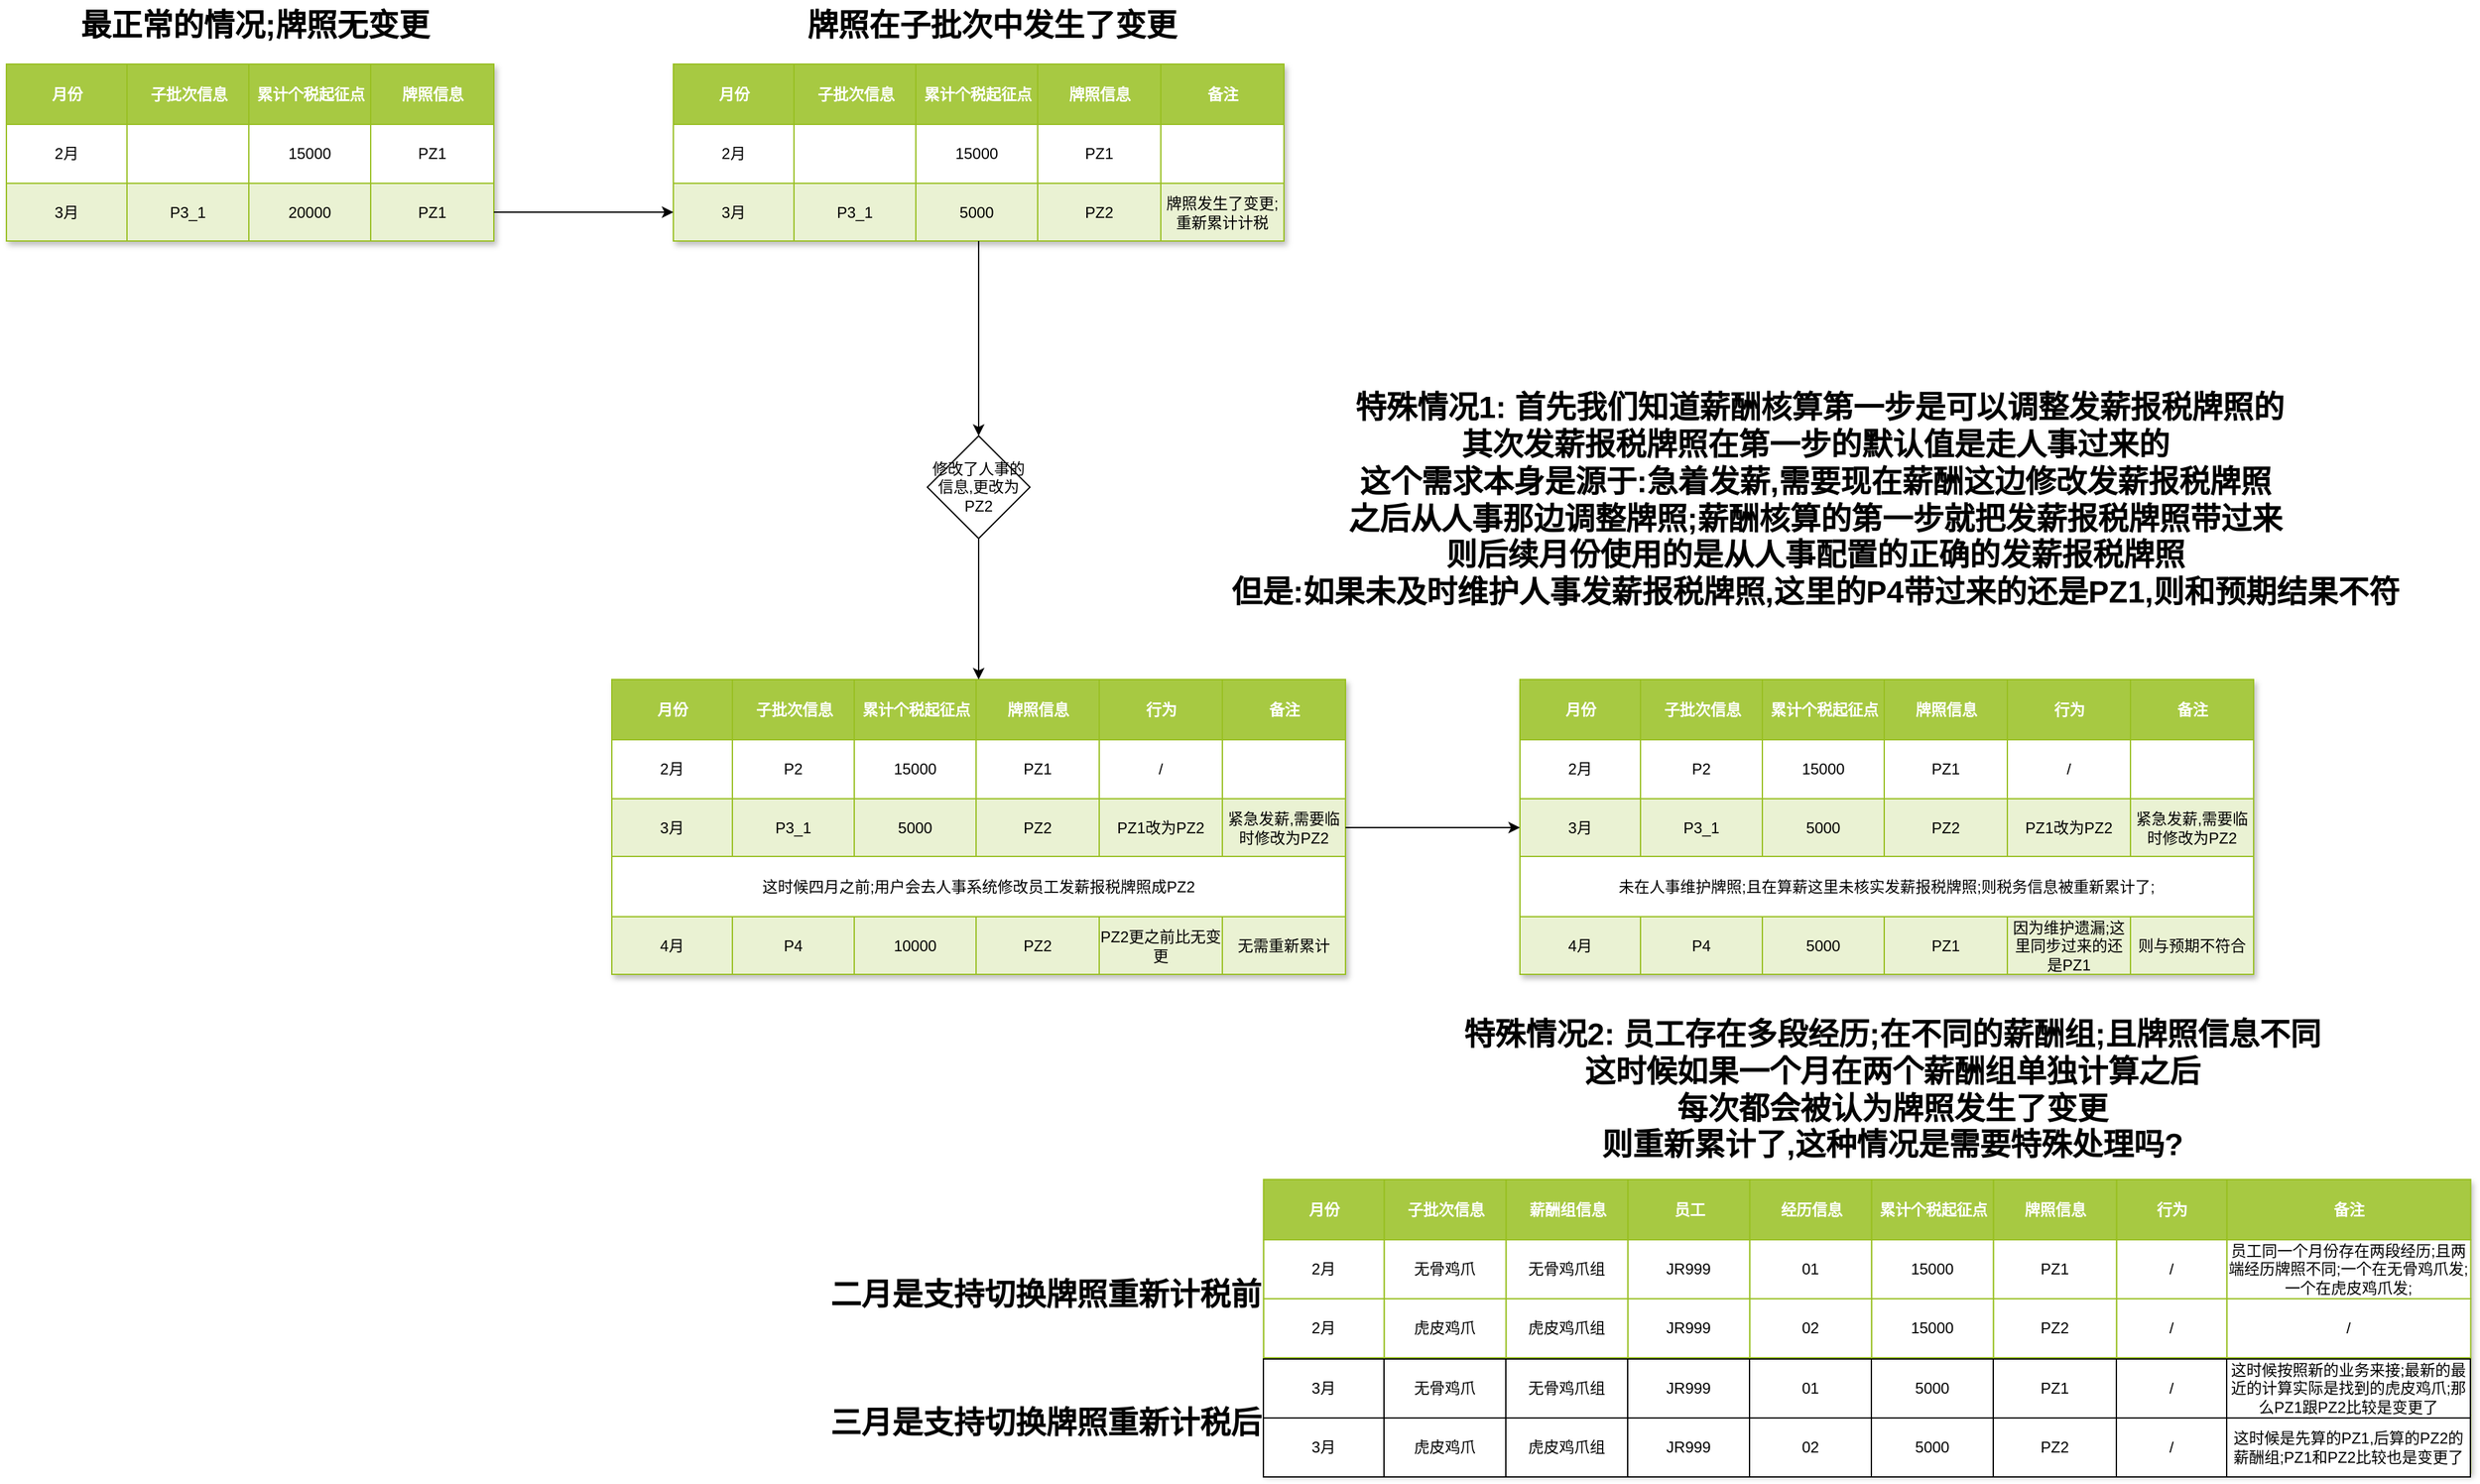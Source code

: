 <mxfile version="24.0.7" type="github">
  <diagram name="第 1 页" id="V5XWaSQfymt8PszO9Jth">
    <mxGraphModel dx="1320" dy="666" grid="1" gridSize="10" guides="1" tooltips="1" connect="1" arrows="1" fold="1" page="1" pageScale="1" pageWidth="4681" pageHeight="3300" math="0" shadow="0">
      <root>
        <mxCell id="0" />
        <mxCell id="1" parent="0" />
        <mxCell id="9QcTqvxcDW-gKGodTCDR-103" value="Assets" style="childLayout=tableLayout;recursiveResize=0;strokeColor=#98bf21;fillColor=#A7C942;shadow=1;" vertex="1" parent="1">
          <mxGeometry x="210" y="70" width="380" height="138" as="geometry" />
        </mxCell>
        <mxCell id="9QcTqvxcDW-gKGodTCDR-104" style="shape=tableRow;horizontal=0;startSize=0;swimlaneHead=0;swimlaneBody=0;top=0;left=0;bottom=0;right=0;dropTarget=0;collapsible=0;recursiveResize=0;expand=0;fontStyle=0;strokeColor=inherit;fillColor=#ffffff;" vertex="1" parent="9QcTqvxcDW-gKGodTCDR-103">
          <mxGeometry width="380" height="47" as="geometry" />
        </mxCell>
        <mxCell id="9QcTqvxcDW-gKGodTCDR-124" value="月份" style="connectable=0;recursiveResize=0;strokeColor=inherit;fillColor=#A7C942;align=center;fontStyle=1;fontColor=#FFFFFF;html=1;" vertex="1" parent="9QcTqvxcDW-gKGodTCDR-104">
          <mxGeometry width="94" height="47" as="geometry">
            <mxRectangle width="94" height="47" as="alternateBounds" />
          </mxGeometry>
        </mxCell>
        <mxCell id="9QcTqvxcDW-gKGodTCDR-129" value="子批次信息" style="connectable=0;recursiveResize=0;strokeColor=inherit;fillColor=#A7C942;align=center;fontStyle=1;fontColor=#FFFFFF;html=1;" vertex="1" parent="9QcTqvxcDW-gKGodTCDR-104">
          <mxGeometry x="94" width="95" height="47" as="geometry">
            <mxRectangle width="95" height="47" as="alternateBounds" />
          </mxGeometry>
        </mxCell>
        <mxCell id="9QcTqvxcDW-gKGodTCDR-105" value="累计个税起征点" style="connectable=0;recursiveResize=0;strokeColor=inherit;fillColor=#A7C942;align=center;fontStyle=1;fontColor=#FFFFFF;html=1;" vertex="1" parent="9QcTqvxcDW-gKGodTCDR-104">
          <mxGeometry x="189" width="95" height="47" as="geometry">
            <mxRectangle width="95" height="47" as="alternateBounds" />
          </mxGeometry>
        </mxCell>
        <mxCell id="9QcTqvxcDW-gKGodTCDR-106" value="牌照信息" style="connectable=0;recursiveResize=0;strokeColor=inherit;fillColor=#A7C942;align=center;fontStyle=1;fontColor=#FFFFFF;html=1;" vertex="1" parent="9QcTqvxcDW-gKGodTCDR-104">
          <mxGeometry x="284" width="96" height="47" as="geometry">
            <mxRectangle width="96" height="47" as="alternateBounds" />
          </mxGeometry>
        </mxCell>
        <mxCell id="9QcTqvxcDW-gKGodTCDR-108" value="" style="shape=tableRow;horizontal=0;startSize=0;swimlaneHead=0;swimlaneBody=0;top=0;left=0;bottom=0;right=0;dropTarget=0;collapsible=0;recursiveResize=0;expand=0;fontStyle=0;strokeColor=inherit;fillColor=#ffffff;" vertex="1" parent="9QcTqvxcDW-gKGodTCDR-103">
          <mxGeometry y="47" width="380" height="46" as="geometry" />
        </mxCell>
        <mxCell id="9QcTqvxcDW-gKGodTCDR-125" value="2月" style="connectable=0;recursiveResize=0;strokeColor=inherit;fillColor=inherit;align=center;whiteSpace=wrap;html=1;" vertex="1" parent="9QcTqvxcDW-gKGodTCDR-108">
          <mxGeometry width="94" height="46" as="geometry">
            <mxRectangle width="94" height="46" as="alternateBounds" />
          </mxGeometry>
        </mxCell>
        <mxCell id="9QcTqvxcDW-gKGodTCDR-130" style="connectable=0;recursiveResize=0;strokeColor=inherit;fillColor=inherit;align=center;whiteSpace=wrap;html=1;" vertex="1" parent="9QcTqvxcDW-gKGodTCDR-108">
          <mxGeometry x="94" width="95" height="46" as="geometry">
            <mxRectangle width="95" height="46" as="alternateBounds" />
          </mxGeometry>
        </mxCell>
        <mxCell id="9QcTqvxcDW-gKGodTCDR-109" value="15000" style="connectable=0;recursiveResize=0;strokeColor=inherit;fillColor=inherit;align=center;whiteSpace=wrap;html=1;" vertex="1" parent="9QcTqvxcDW-gKGodTCDR-108">
          <mxGeometry x="189" width="95" height="46" as="geometry">
            <mxRectangle width="95" height="46" as="alternateBounds" />
          </mxGeometry>
        </mxCell>
        <mxCell id="9QcTqvxcDW-gKGodTCDR-110" value="PZ1" style="connectable=0;recursiveResize=0;strokeColor=inherit;fillColor=inherit;align=center;whiteSpace=wrap;html=1;" vertex="1" parent="9QcTqvxcDW-gKGodTCDR-108">
          <mxGeometry x="284" width="96" height="46" as="geometry">
            <mxRectangle width="96" height="46" as="alternateBounds" />
          </mxGeometry>
        </mxCell>
        <mxCell id="9QcTqvxcDW-gKGodTCDR-112" value="" style="shape=tableRow;horizontal=0;startSize=0;swimlaneHead=0;swimlaneBody=0;top=0;left=0;bottom=0;right=0;dropTarget=0;collapsible=0;recursiveResize=0;expand=0;fontStyle=1;strokeColor=inherit;fillColor=#EAF2D3;" vertex="1" parent="9QcTqvxcDW-gKGodTCDR-103">
          <mxGeometry y="93" width="380" height="45" as="geometry" />
        </mxCell>
        <mxCell id="9QcTqvxcDW-gKGodTCDR-126" value="3月" style="connectable=0;recursiveResize=0;strokeColor=inherit;fillColor=inherit;whiteSpace=wrap;html=1;" vertex="1" parent="9QcTqvxcDW-gKGodTCDR-112">
          <mxGeometry width="94" height="45" as="geometry">
            <mxRectangle width="94" height="45" as="alternateBounds" />
          </mxGeometry>
        </mxCell>
        <mxCell id="9QcTqvxcDW-gKGodTCDR-131" value="P3_1" style="connectable=0;recursiveResize=0;strokeColor=inherit;fillColor=inherit;whiteSpace=wrap;html=1;" vertex="1" parent="9QcTqvxcDW-gKGodTCDR-112">
          <mxGeometry x="94" width="95" height="45" as="geometry">
            <mxRectangle width="95" height="45" as="alternateBounds" />
          </mxGeometry>
        </mxCell>
        <mxCell id="9QcTqvxcDW-gKGodTCDR-113" value="20000" style="connectable=0;recursiveResize=0;strokeColor=inherit;fillColor=inherit;whiteSpace=wrap;html=1;" vertex="1" parent="9QcTqvxcDW-gKGodTCDR-112">
          <mxGeometry x="189" width="95" height="45" as="geometry">
            <mxRectangle width="95" height="45" as="alternateBounds" />
          </mxGeometry>
        </mxCell>
        <mxCell id="9QcTqvxcDW-gKGodTCDR-114" value="PZ1" style="connectable=0;recursiveResize=0;strokeColor=inherit;fillColor=inherit;whiteSpace=wrap;html=1;" vertex="1" parent="9QcTqvxcDW-gKGodTCDR-112">
          <mxGeometry x="284" width="96" height="45" as="geometry">
            <mxRectangle width="96" height="45" as="alternateBounds" />
          </mxGeometry>
        </mxCell>
        <mxCell id="9QcTqvxcDW-gKGodTCDR-160" value="Assets" style="childLayout=tableLayout;recursiveResize=0;strokeColor=#98bf21;fillColor=#A7C942;shadow=1;" vertex="1" parent="1">
          <mxGeometry x="682" y="550" width="572" height="230" as="geometry" />
        </mxCell>
        <mxCell id="9QcTqvxcDW-gKGodTCDR-161" style="shape=tableRow;horizontal=0;startSize=0;swimlaneHead=0;swimlaneBody=0;top=0;left=0;bottom=0;right=0;dropTarget=0;collapsible=0;recursiveResize=0;expand=0;fontStyle=0;strokeColor=inherit;fillColor=#ffffff;" vertex="1" parent="9QcTqvxcDW-gKGodTCDR-160">
          <mxGeometry width="572" height="47" as="geometry" />
        </mxCell>
        <mxCell id="9QcTqvxcDW-gKGodTCDR-162" value="月份" style="connectable=0;recursiveResize=0;strokeColor=inherit;fillColor=#A7C942;align=center;fontStyle=1;fontColor=#FFFFFF;html=1;" vertex="1" parent="9QcTqvxcDW-gKGodTCDR-161">
          <mxGeometry width="94" height="47" as="geometry">
            <mxRectangle width="94" height="47" as="alternateBounds" />
          </mxGeometry>
        </mxCell>
        <mxCell id="9QcTqvxcDW-gKGodTCDR-163" value="子批次信息" style="connectable=0;recursiveResize=0;strokeColor=inherit;fillColor=#A7C942;align=center;fontStyle=1;fontColor=#FFFFFF;html=1;" vertex="1" parent="9QcTqvxcDW-gKGodTCDR-161">
          <mxGeometry x="94" width="95" height="47" as="geometry">
            <mxRectangle width="95" height="47" as="alternateBounds" />
          </mxGeometry>
        </mxCell>
        <mxCell id="9QcTqvxcDW-gKGodTCDR-164" value="累计个税起征点" style="connectable=0;recursiveResize=0;strokeColor=inherit;fillColor=#A7C942;align=center;fontStyle=1;fontColor=#FFFFFF;html=1;" vertex="1" parent="9QcTqvxcDW-gKGodTCDR-161">
          <mxGeometry x="189" width="95" height="47" as="geometry">
            <mxRectangle width="95" height="47" as="alternateBounds" />
          </mxGeometry>
        </mxCell>
        <mxCell id="9QcTqvxcDW-gKGodTCDR-165" value="牌照信息" style="connectable=0;recursiveResize=0;strokeColor=inherit;fillColor=#A7C942;align=center;fontStyle=1;fontColor=#FFFFFF;html=1;" vertex="1" parent="9QcTqvxcDW-gKGodTCDR-161">
          <mxGeometry x="284" width="96" height="47" as="geometry">
            <mxRectangle width="96" height="47" as="alternateBounds" />
          </mxGeometry>
        </mxCell>
        <mxCell id="9QcTqvxcDW-gKGodTCDR-219" value="行为" style="connectable=0;recursiveResize=0;strokeColor=inherit;fillColor=#A7C942;align=center;fontStyle=1;fontColor=#FFFFFF;html=1;" vertex="1" parent="9QcTqvxcDW-gKGodTCDR-161">
          <mxGeometry x="380" width="96" height="47" as="geometry">
            <mxRectangle width="96" height="47" as="alternateBounds" />
          </mxGeometry>
        </mxCell>
        <mxCell id="9QcTqvxcDW-gKGodTCDR-224" value="备注" style="connectable=0;recursiveResize=0;strokeColor=inherit;fillColor=#A7C942;align=center;fontStyle=1;fontColor=#FFFFFF;html=1;" vertex="1" parent="9QcTqvxcDW-gKGodTCDR-161">
          <mxGeometry x="476" width="96" height="47" as="geometry">
            <mxRectangle width="96" height="47" as="alternateBounds" />
          </mxGeometry>
        </mxCell>
        <mxCell id="9QcTqvxcDW-gKGodTCDR-166" value="" style="shape=tableRow;horizontal=0;startSize=0;swimlaneHead=0;swimlaneBody=0;top=0;left=0;bottom=0;right=0;dropTarget=0;collapsible=0;recursiveResize=0;expand=0;fontStyle=0;strokeColor=inherit;fillColor=#ffffff;" vertex="1" parent="9QcTqvxcDW-gKGodTCDR-160">
          <mxGeometry y="47" width="572" height="46" as="geometry" />
        </mxCell>
        <mxCell id="9QcTqvxcDW-gKGodTCDR-167" value="2月" style="connectable=0;recursiveResize=0;strokeColor=inherit;fillColor=inherit;align=center;whiteSpace=wrap;html=1;" vertex="1" parent="9QcTqvxcDW-gKGodTCDR-166">
          <mxGeometry width="94" height="46" as="geometry">
            <mxRectangle width="94" height="46" as="alternateBounds" />
          </mxGeometry>
        </mxCell>
        <mxCell id="9QcTqvxcDW-gKGodTCDR-168" value="P2" style="connectable=0;recursiveResize=0;strokeColor=inherit;fillColor=inherit;align=center;whiteSpace=wrap;html=1;" vertex="1" parent="9QcTqvxcDW-gKGodTCDR-166">
          <mxGeometry x="94" width="95" height="46" as="geometry">
            <mxRectangle width="95" height="46" as="alternateBounds" />
          </mxGeometry>
        </mxCell>
        <mxCell id="9QcTqvxcDW-gKGodTCDR-169" value="15000" style="connectable=0;recursiveResize=0;strokeColor=inherit;fillColor=inherit;align=center;whiteSpace=wrap;html=1;" vertex="1" parent="9QcTqvxcDW-gKGodTCDR-166">
          <mxGeometry x="189" width="95" height="46" as="geometry">
            <mxRectangle width="95" height="46" as="alternateBounds" />
          </mxGeometry>
        </mxCell>
        <mxCell id="9QcTqvxcDW-gKGodTCDR-170" value="PZ1" style="connectable=0;recursiveResize=0;strokeColor=inherit;fillColor=inherit;align=center;whiteSpace=wrap;html=1;" vertex="1" parent="9QcTqvxcDW-gKGodTCDR-166">
          <mxGeometry x="284" width="96" height="46" as="geometry">
            <mxRectangle width="96" height="46" as="alternateBounds" />
          </mxGeometry>
        </mxCell>
        <mxCell id="9QcTqvxcDW-gKGodTCDR-220" value="/" style="connectable=0;recursiveResize=0;strokeColor=inherit;fillColor=inherit;align=center;whiteSpace=wrap;html=1;" vertex="1" parent="9QcTqvxcDW-gKGodTCDR-166">
          <mxGeometry x="380" width="96" height="46" as="geometry">
            <mxRectangle width="96" height="46" as="alternateBounds" />
          </mxGeometry>
        </mxCell>
        <mxCell id="9QcTqvxcDW-gKGodTCDR-225" style="connectable=0;recursiveResize=0;strokeColor=inherit;fillColor=inherit;align=center;whiteSpace=wrap;html=1;" vertex="1" parent="9QcTqvxcDW-gKGodTCDR-166">
          <mxGeometry x="476" width="96" height="46" as="geometry">
            <mxRectangle width="96" height="46" as="alternateBounds" />
          </mxGeometry>
        </mxCell>
        <mxCell id="9QcTqvxcDW-gKGodTCDR-171" value="" style="shape=tableRow;horizontal=0;startSize=0;swimlaneHead=0;swimlaneBody=0;top=0;left=0;bottom=0;right=0;dropTarget=0;collapsible=0;recursiveResize=0;expand=0;fontStyle=1;strokeColor=inherit;fillColor=#EAF2D3;" vertex="1" parent="9QcTqvxcDW-gKGodTCDR-160">
          <mxGeometry y="93" width="572" height="45" as="geometry" />
        </mxCell>
        <mxCell id="9QcTqvxcDW-gKGodTCDR-172" value="3月" style="connectable=0;recursiveResize=0;strokeColor=inherit;fillColor=inherit;whiteSpace=wrap;html=1;" vertex="1" parent="9QcTqvxcDW-gKGodTCDR-171">
          <mxGeometry width="94" height="45" as="geometry">
            <mxRectangle width="94" height="45" as="alternateBounds" />
          </mxGeometry>
        </mxCell>
        <mxCell id="9QcTqvxcDW-gKGodTCDR-173" value="P3_1" style="connectable=0;recursiveResize=0;strokeColor=inherit;fillColor=inherit;whiteSpace=wrap;html=1;" vertex="1" parent="9QcTqvxcDW-gKGodTCDR-171">
          <mxGeometry x="94" width="95" height="45" as="geometry">
            <mxRectangle width="95" height="45" as="alternateBounds" />
          </mxGeometry>
        </mxCell>
        <mxCell id="9QcTqvxcDW-gKGodTCDR-174" value="5000" style="connectable=0;recursiveResize=0;strokeColor=inherit;fillColor=inherit;whiteSpace=wrap;html=1;" vertex="1" parent="9QcTqvxcDW-gKGodTCDR-171">
          <mxGeometry x="189" width="95" height="45" as="geometry">
            <mxRectangle width="95" height="45" as="alternateBounds" />
          </mxGeometry>
        </mxCell>
        <mxCell id="9QcTqvxcDW-gKGodTCDR-175" value="PZ2" style="connectable=0;recursiveResize=0;strokeColor=inherit;fillColor=inherit;whiteSpace=wrap;html=1;" vertex="1" parent="9QcTqvxcDW-gKGodTCDR-171">
          <mxGeometry x="284" width="96" height="45" as="geometry">
            <mxRectangle width="96" height="45" as="alternateBounds" />
          </mxGeometry>
        </mxCell>
        <mxCell id="9QcTqvxcDW-gKGodTCDR-221" value="PZ1改为PZ2" style="connectable=0;recursiveResize=0;strokeColor=inherit;fillColor=inherit;whiteSpace=wrap;html=1;" vertex="1" parent="9QcTqvxcDW-gKGodTCDR-171">
          <mxGeometry x="380" width="96" height="45" as="geometry">
            <mxRectangle width="96" height="45" as="alternateBounds" />
          </mxGeometry>
        </mxCell>
        <mxCell id="9QcTqvxcDW-gKGodTCDR-226" value="紧急发薪,需要临时修改为PZ2" style="connectable=0;recursiveResize=0;strokeColor=inherit;fillColor=inherit;whiteSpace=wrap;html=1;" vertex="1" parent="9QcTqvxcDW-gKGodTCDR-171">
          <mxGeometry x="476" width="96" height="45" as="geometry">
            <mxRectangle width="96" height="45" as="alternateBounds" />
          </mxGeometry>
        </mxCell>
        <mxCell id="9QcTqvxcDW-gKGodTCDR-176" value="" style="shape=tableRow;horizontal=0;startSize=0;swimlaneHead=0;swimlaneBody=0;top=0;left=0;bottom=0;right=0;dropTarget=0;collapsible=0;recursiveResize=0;expand=0;fontStyle=0;strokeColor=inherit;fillColor=#ffffff;" vertex="1" parent="9QcTqvxcDW-gKGodTCDR-160">
          <mxGeometry y="138" width="572" height="47" as="geometry" />
        </mxCell>
        <mxCell id="9QcTqvxcDW-gKGodTCDR-177" value="这时候四月之前;用户会去人事系统修改员工发薪报税牌照成PZ2" style="connectable=0;recursiveResize=0;strokeColor=inherit;fillColor=inherit;fontStyle=0;align=center;whiteSpace=wrap;html=1;rowspan=1;colspan=6;" vertex="1" parent="9QcTqvxcDW-gKGodTCDR-176">
          <mxGeometry width="572" height="47" as="geometry">
            <mxRectangle width="94" height="47" as="alternateBounds" />
          </mxGeometry>
        </mxCell>
        <mxCell id="9QcTqvxcDW-gKGodTCDR-178" value="" style="connectable=0;recursiveResize=0;strokeColor=inherit;fillColor=inherit;fontStyle=0;align=center;whiteSpace=wrap;html=1;" vertex="1" visible="0" parent="9QcTqvxcDW-gKGodTCDR-176">
          <mxGeometry x="94" width="95" height="47" as="geometry">
            <mxRectangle width="95" height="47" as="alternateBounds" />
          </mxGeometry>
        </mxCell>
        <mxCell id="9QcTqvxcDW-gKGodTCDR-179" value="" style="connectable=0;recursiveResize=0;strokeColor=inherit;fillColor=inherit;fontStyle=0;align=center;whiteSpace=wrap;html=1;" vertex="1" visible="0" parent="9QcTqvxcDW-gKGodTCDR-176">
          <mxGeometry x="189" width="95" height="47" as="geometry">
            <mxRectangle width="95" height="47" as="alternateBounds" />
          </mxGeometry>
        </mxCell>
        <mxCell id="9QcTqvxcDW-gKGodTCDR-180" value="" style="connectable=0;recursiveResize=0;strokeColor=inherit;fillColor=inherit;fontStyle=0;align=center;whiteSpace=wrap;html=1;" vertex="1" visible="0" parent="9QcTqvxcDW-gKGodTCDR-176">
          <mxGeometry x="284" width="96" height="47" as="geometry">
            <mxRectangle width="96" height="47" as="alternateBounds" />
          </mxGeometry>
        </mxCell>
        <mxCell id="9QcTqvxcDW-gKGodTCDR-222" value="" style="connectable=0;recursiveResize=0;strokeColor=inherit;fillColor=inherit;fontStyle=0;align=center;whiteSpace=wrap;html=1;" vertex="1" visible="0" parent="9QcTqvxcDW-gKGodTCDR-176">
          <mxGeometry x="380" width="96" height="47" as="geometry">
            <mxRectangle width="96" height="47" as="alternateBounds" />
          </mxGeometry>
        </mxCell>
        <mxCell id="9QcTqvxcDW-gKGodTCDR-227" value="" style="connectable=0;recursiveResize=0;strokeColor=inherit;fillColor=inherit;fontStyle=0;align=center;whiteSpace=wrap;html=1;" vertex="1" visible="0" parent="9QcTqvxcDW-gKGodTCDR-176">
          <mxGeometry x="476" width="96" height="47" as="geometry">
            <mxRectangle width="96" height="47" as="alternateBounds" />
          </mxGeometry>
        </mxCell>
        <mxCell id="9QcTqvxcDW-gKGodTCDR-181" value="" style="shape=tableRow;horizontal=0;startSize=0;swimlaneHead=0;swimlaneBody=0;top=0;left=0;bottom=0;right=0;dropTarget=0;collapsible=0;recursiveResize=0;expand=0;fontStyle=1;strokeColor=inherit;fillColor=#EAF2D3;" vertex="1" parent="9QcTqvxcDW-gKGodTCDR-160">
          <mxGeometry y="185" width="572" height="45" as="geometry" />
        </mxCell>
        <mxCell id="9QcTqvxcDW-gKGodTCDR-182" value="4月" style="connectable=0;recursiveResize=0;strokeColor=inherit;fillColor=inherit;whiteSpace=wrap;html=1;" vertex="1" parent="9QcTqvxcDW-gKGodTCDR-181">
          <mxGeometry width="94" height="45" as="geometry">
            <mxRectangle width="94" height="45" as="alternateBounds" />
          </mxGeometry>
        </mxCell>
        <mxCell id="9QcTqvxcDW-gKGodTCDR-183" value="P4" style="connectable=0;recursiveResize=0;strokeColor=inherit;fillColor=inherit;whiteSpace=wrap;html=1;" vertex="1" parent="9QcTqvxcDW-gKGodTCDR-181">
          <mxGeometry x="94" width="95" height="45" as="geometry">
            <mxRectangle width="95" height="45" as="alternateBounds" />
          </mxGeometry>
        </mxCell>
        <mxCell id="9QcTqvxcDW-gKGodTCDR-184" value="10000" style="connectable=0;recursiveResize=0;strokeColor=inherit;fillColor=inherit;whiteSpace=wrap;html=1;" vertex="1" parent="9QcTqvxcDW-gKGodTCDR-181">
          <mxGeometry x="189" width="95" height="45" as="geometry">
            <mxRectangle width="95" height="45" as="alternateBounds" />
          </mxGeometry>
        </mxCell>
        <mxCell id="9QcTqvxcDW-gKGodTCDR-185" value="PZ2" style="connectable=0;recursiveResize=0;strokeColor=inherit;fillColor=inherit;whiteSpace=wrap;html=1;" vertex="1" parent="9QcTqvxcDW-gKGodTCDR-181">
          <mxGeometry x="284" width="96" height="45" as="geometry">
            <mxRectangle width="96" height="45" as="alternateBounds" />
          </mxGeometry>
        </mxCell>
        <mxCell id="9QcTqvxcDW-gKGodTCDR-223" value="PZ2更之前比无变更" style="connectable=0;recursiveResize=0;strokeColor=inherit;fillColor=inherit;whiteSpace=wrap;html=1;" vertex="1" parent="9QcTqvxcDW-gKGodTCDR-181">
          <mxGeometry x="380" width="96" height="45" as="geometry">
            <mxRectangle width="96" height="45" as="alternateBounds" />
          </mxGeometry>
        </mxCell>
        <mxCell id="9QcTqvxcDW-gKGodTCDR-228" value="无需重新累计" style="connectable=0;recursiveResize=0;strokeColor=inherit;fillColor=inherit;whiteSpace=wrap;html=1;" vertex="1" parent="9QcTqvxcDW-gKGodTCDR-181">
          <mxGeometry x="476" width="96" height="45" as="geometry">
            <mxRectangle width="96" height="45" as="alternateBounds" />
          </mxGeometry>
        </mxCell>
        <mxCell id="9QcTqvxcDW-gKGodTCDR-186" value="Assets" style="childLayout=tableLayout;recursiveResize=0;strokeColor=#98bf21;fillColor=#A7C942;shadow=1;" vertex="1" parent="1">
          <mxGeometry x="730" y="70" width="476" height="138" as="geometry" />
        </mxCell>
        <mxCell id="9QcTqvxcDW-gKGodTCDR-187" style="shape=tableRow;horizontal=0;startSize=0;swimlaneHead=0;swimlaneBody=0;top=0;left=0;bottom=0;right=0;dropTarget=0;collapsible=0;recursiveResize=0;expand=0;fontStyle=0;strokeColor=inherit;fillColor=#ffffff;" vertex="1" parent="9QcTqvxcDW-gKGodTCDR-186">
          <mxGeometry width="476" height="47" as="geometry" />
        </mxCell>
        <mxCell id="9QcTqvxcDW-gKGodTCDR-188" value="月份" style="connectable=0;recursiveResize=0;strokeColor=inherit;fillColor=#A7C942;align=center;fontStyle=1;fontColor=#FFFFFF;html=1;" vertex="1" parent="9QcTqvxcDW-gKGodTCDR-187">
          <mxGeometry width="94" height="47" as="geometry">
            <mxRectangle width="94" height="47" as="alternateBounds" />
          </mxGeometry>
        </mxCell>
        <mxCell id="9QcTqvxcDW-gKGodTCDR-189" value="子批次信息" style="connectable=0;recursiveResize=0;strokeColor=inherit;fillColor=#A7C942;align=center;fontStyle=1;fontColor=#FFFFFF;html=1;" vertex="1" parent="9QcTqvxcDW-gKGodTCDR-187">
          <mxGeometry x="94" width="95" height="47" as="geometry">
            <mxRectangle width="95" height="47" as="alternateBounds" />
          </mxGeometry>
        </mxCell>
        <mxCell id="9QcTqvxcDW-gKGodTCDR-190" value="累计个税起征点" style="connectable=0;recursiveResize=0;strokeColor=inherit;fillColor=#A7C942;align=center;fontStyle=1;fontColor=#FFFFFF;html=1;" vertex="1" parent="9QcTqvxcDW-gKGodTCDR-187">
          <mxGeometry x="189" width="95" height="47" as="geometry">
            <mxRectangle width="95" height="47" as="alternateBounds" />
          </mxGeometry>
        </mxCell>
        <mxCell id="9QcTqvxcDW-gKGodTCDR-191" value="牌照信息" style="connectable=0;recursiveResize=0;strokeColor=inherit;fillColor=#A7C942;align=center;fontStyle=1;fontColor=#FFFFFF;html=1;" vertex="1" parent="9QcTqvxcDW-gKGodTCDR-187">
          <mxGeometry x="284" width="96" height="47" as="geometry">
            <mxRectangle width="96" height="47" as="alternateBounds" />
          </mxGeometry>
        </mxCell>
        <mxCell id="9QcTqvxcDW-gKGodTCDR-229" value="备注" style="connectable=0;recursiveResize=0;strokeColor=inherit;fillColor=#A7C942;align=center;fontStyle=1;fontColor=#FFFFFF;html=1;" vertex="1" parent="9QcTqvxcDW-gKGodTCDR-187">
          <mxGeometry x="380" width="96" height="47" as="geometry">
            <mxRectangle width="96" height="47" as="alternateBounds" />
          </mxGeometry>
        </mxCell>
        <mxCell id="9QcTqvxcDW-gKGodTCDR-192" value="" style="shape=tableRow;horizontal=0;startSize=0;swimlaneHead=0;swimlaneBody=0;top=0;left=0;bottom=0;right=0;dropTarget=0;collapsible=0;recursiveResize=0;expand=0;fontStyle=0;strokeColor=inherit;fillColor=#ffffff;" vertex="1" parent="9QcTqvxcDW-gKGodTCDR-186">
          <mxGeometry y="47" width="476" height="46" as="geometry" />
        </mxCell>
        <mxCell id="9QcTqvxcDW-gKGodTCDR-193" value="2月" style="connectable=0;recursiveResize=0;strokeColor=inherit;fillColor=inherit;align=center;whiteSpace=wrap;html=1;" vertex="1" parent="9QcTqvxcDW-gKGodTCDR-192">
          <mxGeometry width="94" height="46" as="geometry">
            <mxRectangle width="94" height="46" as="alternateBounds" />
          </mxGeometry>
        </mxCell>
        <mxCell id="9QcTqvxcDW-gKGodTCDR-194" style="connectable=0;recursiveResize=0;strokeColor=inherit;fillColor=inherit;align=center;whiteSpace=wrap;html=1;" vertex="1" parent="9QcTqvxcDW-gKGodTCDR-192">
          <mxGeometry x="94" width="95" height="46" as="geometry">
            <mxRectangle width="95" height="46" as="alternateBounds" />
          </mxGeometry>
        </mxCell>
        <mxCell id="9QcTqvxcDW-gKGodTCDR-195" value="15000" style="connectable=0;recursiveResize=0;strokeColor=inherit;fillColor=inherit;align=center;whiteSpace=wrap;html=1;" vertex="1" parent="9QcTqvxcDW-gKGodTCDR-192">
          <mxGeometry x="189" width="95" height="46" as="geometry">
            <mxRectangle width="95" height="46" as="alternateBounds" />
          </mxGeometry>
        </mxCell>
        <mxCell id="9QcTqvxcDW-gKGodTCDR-196" value="PZ1" style="connectable=0;recursiveResize=0;strokeColor=inherit;fillColor=inherit;align=center;whiteSpace=wrap;html=1;" vertex="1" parent="9QcTqvxcDW-gKGodTCDR-192">
          <mxGeometry x="284" width="96" height="46" as="geometry">
            <mxRectangle width="96" height="46" as="alternateBounds" />
          </mxGeometry>
        </mxCell>
        <mxCell id="9QcTqvxcDW-gKGodTCDR-230" style="connectable=0;recursiveResize=0;strokeColor=inherit;fillColor=inherit;align=center;whiteSpace=wrap;html=1;" vertex="1" parent="9QcTqvxcDW-gKGodTCDR-192">
          <mxGeometry x="380" width="96" height="46" as="geometry">
            <mxRectangle width="96" height="46" as="alternateBounds" />
          </mxGeometry>
        </mxCell>
        <mxCell id="9QcTqvxcDW-gKGodTCDR-197" value="" style="shape=tableRow;horizontal=0;startSize=0;swimlaneHead=0;swimlaneBody=0;top=0;left=0;bottom=0;right=0;dropTarget=0;collapsible=0;recursiveResize=0;expand=0;fontStyle=1;strokeColor=inherit;fillColor=#EAF2D3;" vertex="1" parent="9QcTqvxcDW-gKGodTCDR-186">
          <mxGeometry y="93" width="476" height="45" as="geometry" />
        </mxCell>
        <mxCell id="9QcTqvxcDW-gKGodTCDR-198" value="3月" style="connectable=0;recursiveResize=0;strokeColor=inherit;fillColor=inherit;whiteSpace=wrap;html=1;" vertex="1" parent="9QcTqvxcDW-gKGodTCDR-197">
          <mxGeometry width="94" height="45" as="geometry">
            <mxRectangle width="94" height="45" as="alternateBounds" />
          </mxGeometry>
        </mxCell>
        <mxCell id="9QcTqvxcDW-gKGodTCDR-199" value="P3_1" style="connectable=0;recursiveResize=0;strokeColor=inherit;fillColor=inherit;whiteSpace=wrap;html=1;" vertex="1" parent="9QcTqvxcDW-gKGodTCDR-197">
          <mxGeometry x="94" width="95" height="45" as="geometry">
            <mxRectangle width="95" height="45" as="alternateBounds" />
          </mxGeometry>
        </mxCell>
        <mxCell id="9QcTqvxcDW-gKGodTCDR-200" value="5000" style="connectable=0;recursiveResize=0;strokeColor=inherit;fillColor=inherit;whiteSpace=wrap;html=1;" vertex="1" parent="9QcTqvxcDW-gKGodTCDR-197">
          <mxGeometry x="189" width="95" height="45" as="geometry">
            <mxRectangle width="95" height="45" as="alternateBounds" />
          </mxGeometry>
        </mxCell>
        <mxCell id="9QcTqvxcDW-gKGodTCDR-201" value="PZ2" style="connectable=0;recursiveResize=0;strokeColor=inherit;fillColor=inherit;whiteSpace=wrap;html=1;" vertex="1" parent="9QcTqvxcDW-gKGodTCDR-197">
          <mxGeometry x="284" width="96" height="45" as="geometry">
            <mxRectangle width="96" height="45" as="alternateBounds" />
          </mxGeometry>
        </mxCell>
        <mxCell id="9QcTqvxcDW-gKGodTCDR-231" value="牌照发生了变更;&lt;div&gt;重新累计计税&lt;/div&gt;" style="connectable=0;recursiveResize=0;strokeColor=inherit;fillColor=inherit;whiteSpace=wrap;html=1;" vertex="1" parent="9QcTqvxcDW-gKGodTCDR-197">
          <mxGeometry x="380" width="96" height="45" as="geometry">
            <mxRectangle width="96" height="45" as="alternateBounds" />
          </mxGeometry>
        </mxCell>
        <mxCell id="9QcTqvxcDW-gKGodTCDR-213" value="&amp;nbsp;最正常的情况;牌照无变更" style="text;strokeColor=none;fillColor=none;html=1;fontSize=24;fontStyle=1;verticalAlign=middle;align=center;" vertex="1" parent="1">
          <mxGeometry x="350" y="20" width="100" height="40" as="geometry" />
        </mxCell>
        <mxCell id="9QcTqvxcDW-gKGodTCDR-214" value="牌照在子批次中发生了变更" style="text;strokeColor=none;fillColor=none;html=1;fontSize=24;fontStyle=1;verticalAlign=middle;align=center;" vertex="1" parent="1">
          <mxGeometry x="928" y="20" width="100" height="40" as="geometry" />
        </mxCell>
        <mxCell id="9QcTqvxcDW-gKGodTCDR-215" style="edgeStyle=orthogonalEdgeStyle;rounded=0;orthogonalLoop=1;jettySize=auto;html=1;" edge="1" parent="1" source="9QcTqvxcDW-gKGodTCDR-112" target="9QcTqvxcDW-gKGodTCDR-197">
          <mxGeometry relative="1" as="geometry" />
        </mxCell>
        <mxCell id="9QcTqvxcDW-gKGodTCDR-241" style="edgeStyle=orthogonalEdgeStyle;rounded=0;orthogonalLoop=1;jettySize=auto;html=1;entryX=0.5;entryY=0;entryDx=0;entryDy=0;" edge="1" parent="1" source="9QcTqvxcDW-gKGodTCDR-216" target="9QcTqvxcDW-gKGodTCDR-161">
          <mxGeometry relative="1" as="geometry" />
        </mxCell>
        <mxCell id="9QcTqvxcDW-gKGodTCDR-216" value="修改了人事的信息,更改为PZ2" style="rhombus;whiteSpace=wrap;html=1;" vertex="1" parent="1">
          <mxGeometry x="928" y="360" width="80" height="80" as="geometry" />
        </mxCell>
        <mxCell id="9QcTqvxcDW-gKGodTCDR-217" style="edgeStyle=orthogonalEdgeStyle;rounded=0;orthogonalLoop=1;jettySize=auto;html=1;entryX=0.5;entryY=0;entryDx=0;entryDy=0;" edge="1" parent="1" source="9QcTqvxcDW-gKGodTCDR-207" target="9QcTqvxcDW-gKGodTCDR-216">
          <mxGeometry relative="1" as="geometry" />
        </mxCell>
        <mxCell id="9QcTqvxcDW-gKGodTCDR-240" style="edgeStyle=orthogonalEdgeStyle;rounded=0;orthogonalLoop=1;jettySize=auto;html=1;" edge="1" parent="1" source="9QcTqvxcDW-gKGodTCDR-197" target="9QcTqvxcDW-gKGodTCDR-216">
          <mxGeometry relative="1" as="geometry" />
        </mxCell>
        <mxCell id="9QcTqvxcDW-gKGodTCDR-242" value="Assets" style="childLayout=tableLayout;recursiveResize=0;strokeColor=#98bf21;fillColor=#A7C942;shadow=1;" vertex="1" parent="1">
          <mxGeometry x="1390" y="550" width="572" height="230" as="geometry" />
        </mxCell>
        <mxCell id="9QcTqvxcDW-gKGodTCDR-243" style="shape=tableRow;horizontal=0;startSize=0;swimlaneHead=0;swimlaneBody=0;top=0;left=0;bottom=0;right=0;dropTarget=0;collapsible=0;recursiveResize=0;expand=0;fontStyle=0;strokeColor=inherit;fillColor=#ffffff;" vertex="1" parent="9QcTqvxcDW-gKGodTCDR-242">
          <mxGeometry width="572" height="47" as="geometry" />
        </mxCell>
        <mxCell id="9QcTqvxcDW-gKGodTCDR-244" value="月份" style="connectable=0;recursiveResize=0;strokeColor=inherit;fillColor=#A7C942;align=center;fontStyle=1;fontColor=#FFFFFF;html=1;" vertex="1" parent="9QcTqvxcDW-gKGodTCDR-243">
          <mxGeometry width="94" height="47" as="geometry">
            <mxRectangle width="94" height="47" as="alternateBounds" />
          </mxGeometry>
        </mxCell>
        <mxCell id="9QcTqvxcDW-gKGodTCDR-245" value="子批次信息" style="connectable=0;recursiveResize=0;strokeColor=inherit;fillColor=#A7C942;align=center;fontStyle=1;fontColor=#FFFFFF;html=1;" vertex="1" parent="9QcTqvxcDW-gKGodTCDR-243">
          <mxGeometry x="94" width="95" height="47" as="geometry">
            <mxRectangle width="95" height="47" as="alternateBounds" />
          </mxGeometry>
        </mxCell>
        <mxCell id="9QcTqvxcDW-gKGodTCDR-246" value="累计个税起征点" style="connectable=0;recursiveResize=0;strokeColor=inherit;fillColor=#A7C942;align=center;fontStyle=1;fontColor=#FFFFFF;html=1;" vertex="1" parent="9QcTqvxcDW-gKGodTCDR-243">
          <mxGeometry x="189" width="95" height="47" as="geometry">
            <mxRectangle width="95" height="47" as="alternateBounds" />
          </mxGeometry>
        </mxCell>
        <mxCell id="9QcTqvxcDW-gKGodTCDR-247" value="牌照信息" style="connectable=0;recursiveResize=0;strokeColor=inherit;fillColor=#A7C942;align=center;fontStyle=1;fontColor=#FFFFFF;html=1;" vertex="1" parent="9QcTqvxcDW-gKGodTCDR-243">
          <mxGeometry x="284" width="96" height="47" as="geometry">
            <mxRectangle width="96" height="47" as="alternateBounds" />
          </mxGeometry>
        </mxCell>
        <mxCell id="9QcTqvxcDW-gKGodTCDR-248" value="行为" style="connectable=0;recursiveResize=0;strokeColor=inherit;fillColor=#A7C942;align=center;fontStyle=1;fontColor=#FFFFFF;html=1;" vertex="1" parent="9QcTqvxcDW-gKGodTCDR-243">
          <mxGeometry x="380" width="96" height="47" as="geometry">
            <mxRectangle width="96" height="47" as="alternateBounds" />
          </mxGeometry>
        </mxCell>
        <mxCell id="9QcTqvxcDW-gKGodTCDR-249" value="备注" style="connectable=0;recursiveResize=0;strokeColor=inherit;fillColor=#A7C942;align=center;fontStyle=1;fontColor=#FFFFFF;html=1;" vertex="1" parent="9QcTqvxcDW-gKGodTCDR-243">
          <mxGeometry x="476" width="96" height="47" as="geometry">
            <mxRectangle width="96" height="47" as="alternateBounds" />
          </mxGeometry>
        </mxCell>
        <mxCell id="9QcTqvxcDW-gKGodTCDR-250" value="" style="shape=tableRow;horizontal=0;startSize=0;swimlaneHead=0;swimlaneBody=0;top=0;left=0;bottom=0;right=0;dropTarget=0;collapsible=0;recursiveResize=0;expand=0;fontStyle=0;strokeColor=inherit;fillColor=#ffffff;" vertex="1" parent="9QcTqvxcDW-gKGodTCDR-242">
          <mxGeometry y="47" width="572" height="46" as="geometry" />
        </mxCell>
        <mxCell id="9QcTqvxcDW-gKGodTCDR-251" value="2月" style="connectable=0;recursiveResize=0;strokeColor=inherit;fillColor=inherit;align=center;whiteSpace=wrap;html=1;" vertex="1" parent="9QcTqvxcDW-gKGodTCDR-250">
          <mxGeometry width="94" height="46" as="geometry">
            <mxRectangle width="94" height="46" as="alternateBounds" />
          </mxGeometry>
        </mxCell>
        <mxCell id="9QcTqvxcDW-gKGodTCDR-252" value="P2" style="connectable=0;recursiveResize=0;strokeColor=inherit;fillColor=inherit;align=center;whiteSpace=wrap;html=1;" vertex="1" parent="9QcTqvxcDW-gKGodTCDR-250">
          <mxGeometry x="94" width="95" height="46" as="geometry">
            <mxRectangle width="95" height="46" as="alternateBounds" />
          </mxGeometry>
        </mxCell>
        <mxCell id="9QcTqvxcDW-gKGodTCDR-253" value="15000" style="connectable=0;recursiveResize=0;strokeColor=inherit;fillColor=inherit;align=center;whiteSpace=wrap;html=1;" vertex="1" parent="9QcTqvxcDW-gKGodTCDR-250">
          <mxGeometry x="189" width="95" height="46" as="geometry">
            <mxRectangle width="95" height="46" as="alternateBounds" />
          </mxGeometry>
        </mxCell>
        <mxCell id="9QcTqvxcDW-gKGodTCDR-254" value="PZ1" style="connectable=0;recursiveResize=0;strokeColor=inherit;fillColor=inherit;align=center;whiteSpace=wrap;html=1;" vertex="1" parent="9QcTqvxcDW-gKGodTCDR-250">
          <mxGeometry x="284" width="96" height="46" as="geometry">
            <mxRectangle width="96" height="46" as="alternateBounds" />
          </mxGeometry>
        </mxCell>
        <mxCell id="9QcTqvxcDW-gKGodTCDR-255" value="/" style="connectable=0;recursiveResize=0;strokeColor=inherit;fillColor=inherit;align=center;whiteSpace=wrap;html=1;" vertex="1" parent="9QcTqvxcDW-gKGodTCDR-250">
          <mxGeometry x="380" width="96" height="46" as="geometry">
            <mxRectangle width="96" height="46" as="alternateBounds" />
          </mxGeometry>
        </mxCell>
        <mxCell id="9QcTqvxcDW-gKGodTCDR-256" style="connectable=0;recursiveResize=0;strokeColor=inherit;fillColor=inherit;align=center;whiteSpace=wrap;html=1;" vertex="1" parent="9QcTqvxcDW-gKGodTCDR-250">
          <mxGeometry x="476" width="96" height="46" as="geometry">
            <mxRectangle width="96" height="46" as="alternateBounds" />
          </mxGeometry>
        </mxCell>
        <mxCell id="9QcTqvxcDW-gKGodTCDR-257" value="" style="shape=tableRow;horizontal=0;startSize=0;swimlaneHead=0;swimlaneBody=0;top=0;left=0;bottom=0;right=0;dropTarget=0;collapsible=0;recursiveResize=0;expand=0;fontStyle=1;strokeColor=inherit;fillColor=#EAF2D3;" vertex="1" parent="9QcTqvxcDW-gKGodTCDR-242">
          <mxGeometry y="93" width="572" height="45" as="geometry" />
        </mxCell>
        <mxCell id="9QcTqvxcDW-gKGodTCDR-258" value="3月" style="connectable=0;recursiveResize=0;strokeColor=inherit;fillColor=inherit;whiteSpace=wrap;html=1;" vertex="1" parent="9QcTqvxcDW-gKGodTCDR-257">
          <mxGeometry width="94" height="45" as="geometry">
            <mxRectangle width="94" height="45" as="alternateBounds" />
          </mxGeometry>
        </mxCell>
        <mxCell id="9QcTqvxcDW-gKGodTCDR-259" value="P3_1" style="connectable=0;recursiveResize=0;strokeColor=inherit;fillColor=inherit;whiteSpace=wrap;html=1;" vertex="1" parent="9QcTqvxcDW-gKGodTCDR-257">
          <mxGeometry x="94" width="95" height="45" as="geometry">
            <mxRectangle width="95" height="45" as="alternateBounds" />
          </mxGeometry>
        </mxCell>
        <mxCell id="9QcTqvxcDW-gKGodTCDR-260" value="5000" style="connectable=0;recursiveResize=0;strokeColor=inherit;fillColor=inherit;whiteSpace=wrap;html=1;" vertex="1" parent="9QcTqvxcDW-gKGodTCDR-257">
          <mxGeometry x="189" width="95" height="45" as="geometry">
            <mxRectangle width="95" height="45" as="alternateBounds" />
          </mxGeometry>
        </mxCell>
        <mxCell id="9QcTqvxcDW-gKGodTCDR-261" value="PZ2" style="connectable=0;recursiveResize=0;strokeColor=inherit;fillColor=inherit;whiteSpace=wrap;html=1;" vertex="1" parent="9QcTqvxcDW-gKGodTCDR-257">
          <mxGeometry x="284" width="96" height="45" as="geometry">
            <mxRectangle width="96" height="45" as="alternateBounds" />
          </mxGeometry>
        </mxCell>
        <mxCell id="9QcTqvxcDW-gKGodTCDR-262" value="PZ1改为PZ2" style="connectable=0;recursiveResize=0;strokeColor=inherit;fillColor=inherit;whiteSpace=wrap;html=1;" vertex="1" parent="9QcTqvxcDW-gKGodTCDR-257">
          <mxGeometry x="380" width="96" height="45" as="geometry">
            <mxRectangle width="96" height="45" as="alternateBounds" />
          </mxGeometry>
        </mxCell>
        <mxCell id="9QcTqvxcDW-gKGodTCDR-263" value="紧急发薪,需要临时修改为PZ2" style="connectable=0;recursiveResize=0;strokeColor=inherit;fillColor=inherit;whiteSpace=wrap;html=1;" vertex="1" parent="9QcTqvxcDW-gKGodTCDR-257">
          <mxGeometry x="476" width="96" height="45" as="geometry">
            <mxRectangle width="96" height="45" as="alternateBounds" />
          </mxGeometry>
        </mxCell>
        <mxCell id="9QcTqvxcDW-gKGodTCDR-264" value="" style="shape=tableRow;horizontal=0;startSize=0;swimlaneHead=0;swimlaneBody=0;top=0;left=0;bottom=0;right=0;dropTarget=0;collapsible=0;recursiveResize=0;expand=0;fontStyle=0;strokeColor=inherit;fillColor=#ffffff;" vertex="1" parent="9QcTqvxcDW-gKGodTCDR-242">
          <mxGeometry y="138" width="572" height="47" as="geometry" />
        </mxCell>
        <mxCell id="9QcTqvxcDW-gKGodTCDR-265" value="未在人事维护牌照;且在算薪这里未核实发薪报税牌照;则税务信息被重新累计了;" style="connectable=0;recursiveResize=0;strokeColor=inherit;fillColor=inherit;fontStyle=0;align=center;whiteSpace=wrap;html=1;rowspan=1;colspan=6;" vertex="1" parent="9QcTqvxcDW-gKGodTCDR-264">
          <mxGeometry width="572" height="47" as="geometry">
            <mxRectangle width="94" height="47" as="alternateBounds" />
          </mxGeometry>
        </mxCell>
        <mxCell id="9QcTqvxcDW-gKGodTCDR-266" value="" style="connectable=0;recursiveResize=0;strokeColor=inherit;fillColor=inherit;fontStyle=0;align=center;whiteSpace=wrap;html=1;" vertex="1" visible="0" parent="9QcTqvxcDW-gKGodTCDR-264">
          <mxGeometry x="94" width="95" height="47" as="geometry">
            <mxRectangle width="95" height="47" as="alternateBounds" />
          </mxGeometry>
        </mxCell>
        <mxCell id="9QcTqvxcDW-gKGodTCDR-267" value="" style="connectable=0;recursiveResize=0;strokeColor=inherit;fillColor=inherit;fontStyle=0;align=center;whiteSpace=wrap;html=1;" vertex="1" visible="0" parent="9QcTqvxcDW-gKGodTCDR-264">
          <mxGeometry x="189" width="95" height="47" as="geometry">
            <mxRectangle width="95" height="47" as="alternateBounds" />
          </mxGeometry>
        </mxCell>
        <mxCell id="9QcTqvxcDW-gKGodTCDR-268" value="" style="connectable=0;recursiveResize=0;strokeColor=inherit;fillColor=inherit;fontStyle=0;align=center;whiteSpace=wrap;html=1;" vertex="1" visible="0" parent="9QcTqvxcDW-gKGodTCDR-264">
          <mxGeometry x="284" width="96" height="47" as="geometry">
            <mxRectangle width="96" height="47" as="alternateBounds" />
          </mxGeometry>
        </mxCell>
        <mxCell id="9QcTqvxcDW-gKGodTCDR-269" value="" style="connectable=0;recursiveResize=0;strokeColor=inherit;fillColor=inherit;fontStyle=0;align=center;whiteSpace=wrap;html=1;" vertex="1" visible="0" parent="9QcTqvxcDW-gKGodTCDR-264">
          <mxGeometry x="380" width="96" height="47" as="geometry">
            <mxRectangle width="96" height="47" as="alternateBounds" />
          </mxGeometry>
        </mxCell>
        <mxCell id="9QcTqvxcDW-gKGodTCDR-270" value="" style="connectable=0;recursiveResize=0;strokeColor=inherit;fillColor=inherit;fontStyle=0;align=center;whiteSpace=wrap;html=1;" vertex="1" visible="0" parent="9QcTqvxcDW-gKGodTCDR-264">
          <mxGeometry x="476" width="96" height="47" as="geometry">
            <mxRectangle width="96" height="47" as="alternateBounds" />
          </mxGeometry>
        </mxCell>
        <mxCell id="9QcTqvxcDW-gKGodTCDR-271" value="" style="shape=tableRow;horizontal=0;startSize=0;swimlaneHead=0;swimlaneBody=0;top=0;left=0;bottom=0;right=0;dropTarget=0;collapsible=0;recursiveResize=0;expand=0;fontStyle=1;strokeColor=inherit;fillColor=#EAF2D3;" vertex="1" parent="9QcTqvxcDW-gKGodTCDR-242">
          <mxGeometry y="185" width="572" height="45" as="geometry" />
        </mxCell>
        <mxCell id="9QcTqvxcDW-gKGodTCDR-272" value="4月" style="connectable=0;recursiveResize=0;strokeColor=inherit;fillColor=inherit;whiteSpace=wrap;html=1;" vertex="1" parent="9QcTqvxcDW-gKGodTCDR-271">
          <mxGeometry width="94" height="45" as="geometry">
            <mxRectangle width="94" height="45" as="alternateBounds" />
          </mxGeometry>
        </mxCell>
        <mxCell id="9QcTqvxcDW-gKGodTCDR-273" value="P4" style="connectable=0;recursiveResize=0;strokeColor=inherit;fillColor=inherit;whiteSpace=wrap;html=1;" vertex="1" parent="9QcTqvxcDW-gKGodTCDR-271">
          <mxGeometry x="94" width="95" height="45" as="geometry">
            <mxRectangle width="95" height="45" as="alternateBounds" />
          </mxGeometry>
        </mxCell>
        <mxCell id="9QcTqvxcDW-gKGodTCDR-274" value="5000" style="connectable=0;recursiveResize=0;strokeColor=inherit;fillColor=inherit;whiteSpace=wrap;html=1;" vertex="1" parent="9QcTqvxcDW-gKGodTCDR-271">
          <mxGeometry x="189" width="95" height="45" as="geometry">
            <mxRectangle width="95" height="45" as="alternateBounds" />
          </mxGeometry>
        </mxCell>
        <mxCell id="9QcTqvxcDW-gKGodTCDR-275" value="PZ1" style="connectable=0;recursiveResize=0;strokeColor=inherit;fillColor=inherit;whiteSpace=wrap;html=1;" vertex="1" parent="9QcTqvxcDW-gKGodTCDR-271">
          <mxGeometry x="284" width="96" height="45" as="geometry">
            <mxRectangle width="96" height="45" as="alternateBounds" />
          </mxGeometry>
        </mxCell>
        <mxCell id="9QcTqvxcDW-gKGodTCDR-276" value="因为维护遗漏;这里同步过来的还是PZ1" style="connectable=0;recursiveResize=0;strokeColor=inherit;fillColor=inherit;whiteSpace=wrap;html=1;" vertex="1" parent="9QcTqvxcDW-gKGodTCDR-271">
          <mxGeometry x="380" width="96" height="45" as="geometry">
            <mxRectangle width="96" height="45" as="alternateBounds" />
          </mxGeometry>
        </mxCell>
        <mxCell id="9QcTqvxcDW-gKGodTCDR-277" value="则与预期不符合" style="connectable=0;recursiveResize=0;strokeColor=inherit;fillColor=inherit;whiteSpace=wrap;html=1;" vertex="1" parent="9QcTqvxcDW-gKGodTCDR-271">
          <mxGeometry x="476" width="96" height="45" as="geometry">
            <mxRectangle width="96" height="45" as="alternateBounds" />
          </mxGeometry>
        </mxCell>
        <mxCell id="9QcTqvxcDW-gKGodTCDR-278" value="&amp;nbsp;特殊情况1: 首先我们知道薪酬核算第一步是可以调整发薪报税牌照的&lt;div&gt;其次发薪报税牌照在第一步的默认值是走人事过来的&lt;/div&gt;&lt;div&gt;这个需求本身是源于:急着发薪,需要现在薪酬这边修改发薪报税牌照&lt;/div&gt;&lt;div&gt;之后从人事那边调整牌照;薪酬核算的第一步就把发薪报税牌照带过来&lt;/div&gt;&lt;div&gt;则后续月份使用的是从人事配置的正确的发薪报税牌照&lt;/div&gt;&lt;div&gt;但是:如果未及时维护人事发薪报税牌照,这里的P4带过来的还是PZ1,则和预期结果不符&lt;/div&gt;" style="text;strokeColor=none;fillColor=none;html=1;fontSize=24;fontStyle=1;verticalAlign=middle;align=center;" vertex="1" parent="1">
          <mxGeometry x="1570" y="390" width="100" height="40" as="geometry" />
        </mxCell>
        <mxCell id="9QcTqvxcDW-gKGodTCDR-287" style="edgeStyle=orthogonalEdgeStyle;rounded=0;orthogonalLoop=1;jettySize=auto;html=1;" edge="1" parent="1" source="9QcTqvxcDW-gKGodTCDR-171" target="9QcTqvxcDW-gKGodTCDR-257">
          <mxGeometry relative="1" as="geometry" />
        </mxCell>
        <mxCell id="9QcTqvxcDW-gKGodTCDR-288" value="Assets" style="childLayout=tableLayout;recursiveResize=0;strokeColor=#98bf21;fillColor=#A7C942;shadow=1;" vertex="1" parent="1">
          <mxGeometry x="1190.25" y="940" width="940.5" height="229" as="geometry" />
        </mxCell>
        <mxCell id="9QcTqvxcDW-gKGodTCDR-289" style="shape=tableRow;horizontal=0;startSize=0;swimlaneHead=0;swimlaneBody=0;top=0;left=0;bottom=0;right=0;dropTarget=0;collapsible=0;recursiveResize=0;expand=0;fontStyle=0;strokeColor=inherit;fillColor=#ffffff;" vertex="1" parent="9QcTqvxcDW-gKGodTCDR-288">
          <mxGeometry width="940.5" height="47" as="geometry" />
        </mxCell>
        <mxCell id="9QcTqvxcDW-gKGodTCDR-290" value="月份" style="connectable=0;recursiveResize=0;strokeColor=inherit;fillColor=#A7C942;align=center;fontStyle=1;fontColor=#FFFFFF;html=1;" vertex="1" parent="9QcTqvxcDW-gKGodTCDR-289">
          <mxGeometry width="94" height="47" as="geometry">
            <mxRectangle width="94" height="47" as="alternateBounds" />
          </mxGeometry>
        </mxCell>
        <mxCell id="9QcTqvxcDW-gKGodTCDR-291" value="子批次信息" style="connectable=0;recursiveResize=0;strokeColor=inherit;fillColor=#A7C942;align=center;fontStyle=1;fontColor=#FFFFFF;html=1;" vertex="1" parent="9QcTqvxcDW-gKGodTCDR-289">
          <mxGeometry x="94" width="95" height="47" as="geometry">
            <mxRectangle width="95" height="47" as="alternateBounds" />
          </mxGeometry>
        </mxCell>
        <mxCell id="9QcTqvxcDW-gKGodTCDR-343" value="薪酬组信息" style="connectable=0;recursiveResize=0;strokeColor=inherit;fillColor=#A7C942;align=center;fontStyle=1;fontColor=#FFFFFF;html=1;" vertex="1" parent="9QcTqvxcDW-gKGodTCDR-289">
          <mxGeometry x="189" width="95" height="47" as="geometry">
            <mxRectangle width="95" height="47" as="alternateBounds" />
          </mxGeometry>
        </mxCell>
        <mxCell id="9QcTqvxcDW-gKGodTCDR-337" value="员工" style="connectable=0;recursiveResize=0;strokeColor=inherit;fillColor=#A7C942;align=center;fontStyle=1;fontColor=#FFFFFF;html=1;" vertex="1" parent="9QcTqvxcDW-gKGodTCDR-289">
          <mxGeometry x="284" width="95" height="47" as="geometry">
            <mxRectangle width="95" height="47" as="alternateBounds" />
          </mxGeometry>
        </mxCell>
        <mxCell id="9QcTqvxcDW-gKGodTCDR-331" value="经历信息" style="connectable=0;recursiveResize=0;strokeColor=inherit;fillColor=#A7C942;align=center;fontStyle=1;fontColor=#FFFFFF;html=1;" vertex="1" parent="9QcTqvxcDW-gKGodTCDR-289">
          <mxGeometry x="379" width="95" height="47" as="geometry">
            <mxRectangle width="95" height="47" as="alternateBounds" />
          </mxGeometry>
        </mxCell>
        <mxCell id="9QcTqvxcDW-gKGodTCDR-292" value="累计个税起征点" style="connectable=0;recursiveResize=0;strokeColor=inherit;fillColor=#A7C942;align=center;fontStyle=1;fontColor=#FFFFFF;html=1;" vertex="1" parent="9QcTqvxcDW-gKGodTCDR-289">
          <mxGeometry x="474" width="95" height="47" as="geometry">
            <mxRectangle width="95" height="47" as="alternateBounds" />
          </mxGeometry>
        </mxCell>
        <mxCell id="9QcTqvxcDW-gKGodTCDR-293" value="牌照信息" style="connectable=0;recursiveResize=0;strokeColor=inherit;fillColor=#A7C942;align=center;fontStyle=1;fontColor=#FFFFFF;html=1;" vertex="1" parent="9QcTqvxcDW-gKGodTCDR-289">
          <mxGeometry x="569" width="96" height="47" as="geometry">
            <mxRectangle width="96" height="47" as="alternateBounds" />
          </mxGeometry>
        </mxCell>
        <mxCell id="9QcTqvxcDW-gKGodTCDR-294" value="行为" style="connectable=0;recursiveResize=0;strokeColor=inherit;fillColor=#A7C942;align=center;fontStyle=1;fontColor=#FFFFFF;html=1;" vertex="1" parent="9QcTqvxcDW-gKGodTCDR-289">
          <mxGeometry x="665" width="86" height="47" as="geometry">
            <mxRectangle width="86" height="47" as="alternateBounds" />
          </mxGeometry>
        </mxCell>
        <mxCell id="9QcTqvxcDW-gKGodTCDR-295" value="备注" style="connectable=0;recursiveResize=0;strokeColor=inherit;fillColor=#A7C942;align=center;fontStyle=1;fontColor=#FFFFFF;html=1;" vertex="1" parent="9QcTqvxcDW-gKGodTCDR-289">
          <mxGeometry x="751" width="190" height="47" as="geometry">
            <mxRectangle width="190" height="47" as="alternateBounds" />
          </mxGeometry>
        </mxCell>
        <mxCell id="9QcTqvxcDW-gKGodTCDR-296" value="" style="shape=tableRow;horizontal=0;startSize=0;swimlaneHead=0;swimlaneBody=0;top=0;left=0;bottom=0;right=0;dropTarget=0;collapsible=0;recursiveResize=0;expand=0;fontStyle=0;strokeColor=inherit;fillColor=#ffffff;" vertex="1" parent="9QcTqvxcDW-gKGodTCDR-288">
          <mxGeometry y="47" width="940.5" height="46" as="geometry" />
        </mxCell>
        <mxCell id="9QcTqvxcDW-gKGodTCDR-297" value="2月" style="connectable=0;recursiveResize=0;strokeColor=inherit;fillColor=inherit;align=center;whiteSpace=wrap;html=1;" vertex="1" parent="9QcTqvxcDW-gKGodTCDR-296">
          <mxGeometry width="94" height="46" as="geometry">
            <mxRectangle width="94" height="46" as="alternateBounds" />
          </mxGeometry>
        </mxCell>
        <mxCell id="9QcTqvxcDW-gKGodTCDR-298" value="无骨鸡爪" style="connectable=0;recursiveResize=0;strokeColor=inherit;fillColor=inherit;align=center;whiteSpace=wrap;html=1;" vertex="1" parent="9QcTqvxcDW-gKGodTCDR-296">
          <mxGeometry x="94" width="95" height="46" as="geometry">
            <mxRectangle width="95" height="46" as="alternateBounds" />
          </mxGeometry>
        </mxCell>
        <mxCell id="9QcTqvxcDW-gKGodTCDR-344" value="无骨鸡爪组" style="connectable=0;recursiveResize=0;strokeColor=inherit;fillColor=inherit;align=center;whiteSpace=wrap;html=1;" vertex="1" parent="9QcTqvxcDW-gKGodTCDR-296">
          <mxGeometry x="189" width="95" height="46" as="geometry">
            <mxRectangle width="95" height="46" as="alternateBounds" />
          </mxGeometry>
        </mxCell>
        <mxCell id="9QcTqvxcDW-gKGodTCDR-338" value="JR999" style="connectable=0;recursiveResize=0;strokeColor=inherit;fillColor=inherit;align=center;whiteSpace=wrap;html=1;" vertex="1" parent="9QcTqvxcDW-gKGodTCDR-296">
          <mxGeometry x="284" width="95" height="46" as="geometry">
            <mxRectangle width="95" height="46" as="alternateBounds" />
          </mxGeometry>
        </mxCell>
        <mxCell id="9QcTqvxcDW-gKGodTCDR-332" value="01" style="connectable=0;recursiveResize=0;strokeColor=inherit;fillColor=inherit;align=center;whiteSpace=wrap;html=1;" vertex="1" parent="9QcTqvxcDW-gKGodTCDR-296">
          <mxGeometry x="379" width="95" height="46" as="geometry">
            <mxRectangle width="95" height="46" as="alternateBounds" />
          </mxGeometry>
        </mxCell>
        <mxCell id="9QcTqvxcDW-gKGodTCDR-299" value="15000" style="connectable=0;recursiveResize=0;strokeColor=inherit;fillColor=inherit;align=center;whiteSpace=wrap;html=1;" vertex="1" parent="9QcTqvxcDW-gKGodTCDR-296">
          <mxGeometry x="474" width="95" height="46" as="geometry">
            <mxRectangle width="95" height="46" as="alternateBounds" />
          </mxGeometry>
        </mxCell>
        <mxCell id="9QcTqvxcDW-gKGodTCDR-300" value="PZ1" style="connectable=0;recursiveResize=0;strokeColor=inherit;fillColor=inherit;align=center;whiteSpace=wrap;html=1;" vertex="1" parent="9QcTqvxcDW-gKGodTCDR-296">
          <mxGeometry x="569" width="96" height="46" as="geometry">
            <mxRectangle width="96" height="46" as="alternateBounds" />
          </mxGeometry>
        </mxCell>
        <mxCell id="9QcTqvxcDW-gKGodTCDR-301" value="/" style="connectable=0;recursiveResize=0;strokeColor=inherit;fillColor=inherit;align=center;whiteSpace=wrap;html=1;" vertex="1" parent="9QcTqvxcDW-gKGodTCDR-296">
          <mxGeometry x="665" width="86" height="46" as="geometry">
            <mxRectangle width="86" height="46" as="alternateBounds" />
          </mxGeometry>
        </mxCell>
        <mxCell id="9QcTqvxcDW-gKGodTCDR-302" value="员工同一个月份存在两段经历;且两端经历牌照不同;一个在无骨鸡爪发;一个在虎皮鸡爪发;" style="connectable=0;recursiveResize=0;strokeColor=inherit;fillColor=inherit;align=center;whiteSpace=wrap;html=1;" vertex="1" parent="9QcTqvxcDW-gKGodTCDR-296">
          <mxGeometry x="751" width="190" height="46" as="geometry">
            <mxRectangle width="190" height="46" as="alternateBounds" />
          </mxGeometry>
        </mxCell>
        <mxCell id="9QcTqvxcDW-gKGodTCDR-324" style="shape=tableRow;horizontal=0;startSize=0;swimlaneHead=0;swimlaneBody=0;top=0;left=0;bottom=0;right=0;dropTarget=0;collapsible=0;recursiveResize=0;expand=0;fontStyle=0;strokeColor=inherit;fillColor=#ffffff;" vertex="1" parent="9QcTqvxcDW-gKGodTCDR-288">
          <mxGeometry y="93" width="940.5" height="46" as="geometry" />
        </mxCell>
        <mxCell id="9QcTqvxcDW-gKGodTCDR-325" value="2月" style="connectable=0;recursiveResize=0;strokeColor=inherit;fillColor=inherit;align=center;whiteSpace=wrap;html=1;" vertex="1" parent="9QcTqvxcDW-gKGodTCDR-324">
          <mxGeometry width="94" height="46" as="geometry">
            <mxRectangle width="94" height="46" as="alternateBounds" />
          </mxGeometry>
        </mxCell>
        <mxCell id="9QcTqvxcDW-gKGodTCDR-326" value="虎皮鸡爪" style="connectable=0;recursiveResize=0;strokeColor=inherit;fillColor=inherit;align=center;whiteSpace=wrap;html=1;" vertex="1" parent="9QcTqvxcDW-gKGodTCDR-324">
          <mxGeometry x="94" width="95" height="46" as="geometry">
            <mxRectangle width="95" height="46" as="alternateBounds" />
          </mxGeometry>
        </mxCell>
        <mxCell id="9QcTqvxcDW-gKGodTCDR-345" value="虎皮鸡爪组" style="connectable=0;recursiveResize=0;strokeColor=inherit;fillColor=inherit;align=center;whiteSpace=wrap;html=1;" vertex="1" parent="9QcTqvxcDW-gKGodTCDR-324">
          <mxGeometry x="189" width="95" height="46" as="geometry">
            <mxRectangle width="95" height="46" as="alternateBounds" />
          </mxGeometry>
        </mxCell>
        <mxCell id="9QcTqvxcDW-gKGodTCDR-339" value="JR999" style="connectable=0;recursiveResize=0;strokeColor=inherit;fillColor=inherit;align=center;whiteSpace=wrap;html=1;" vertex="1" parent="9QcTqvxcDW-gKGodTCDR-324">
          <mxGeometry x="284" width="95" height="46" as="geometry">
            <mxRectangle width="95" height="46" as="alternateBounds" />
          </mxGeometry>
        </mxCell>
        <mxCell id="9QcTqvxcDW-gKGodTCDR-333" value="02" style="connectable=0;recursiveResize=0;strokeColor=inherit;fillColor=inherit;align=center;whiteSpace=wrap;html=1;" vertex="1" parent="9QcTqvxcDW-gKGodTCDR-324">
          <mxGeometry x="379" width="95" height="46" as="geometry">
            <mxRectangle width="95" height="46" as="alternateBounds" />
          </mxGeometry>
        </mxCell>
        <mxCell id="9QcTqvxcDW-gKGodTCDR-327" value="15000" style="connectable=0;recursiveResize=0;strokeColor=inherit;fillColor=inherit;align=center;whiteSpace=wrap;html=1;" vertex="1" parent="9QcTqvxcDW-gKGodTCDR-324">
          <mxGeometry x="474" width="95" height="46" as="geometry">
            <mxRectangle width="95" height="46" as="alternateBounds" />
          </mxGeometry>
        </mxCell>
        <mxCell id="9QcTqvxcDW-gKGodTCDR-328" value="PZ2" style="connectable=0;recursiveResize=0;strokeColor=inherit;fillColor=inherit;align=center;whiteSpace=wrap;html=1;" vertex="1" parent="9QcTqvxcDW-gKGodTCDR-324">
          <mxGeometry x="569" width="96" height="46" as="geometry">
            <mxRectangle width="96" height="46" as="alternateBounds" />
          </mxGeometry>
        </mxCell>
        <mxCell id="9QcTqvxcDW-gKGodTCDR-329" value="/" style="connectable=0;recursiveResize=0;strokeColor=inherit;fillColor=inherit;align=center;whiteSpace=wrap;html=1;" vertex="1" parent="9QcTqvxcDW-gKGodTCDR-324">
          <mxGeometry x="665" width="86" height="46" as="geometry">
            <mxRectangle width="86" height="46" as="alternateBounds" />
          </mxGeometry>
        </mxCell>
        <mxCell id="9QcTqvxcDW-gKGodTCDR-330" value="/" style="connectable=0;recursiveResize=0;strokeColor=inherit;fillColor=inherit;align=center;whiteSpace=wrap;html=1;" vertex="1" parent="9QcTqvxcDW-gKGodTCDR-324">
          <mxGeometry x="751" width="190" height="46" as="geometry">
            <mxRectangle width="190" height="46" as="alternateBounds" />
          </mxGeometry>
        </mxCell>
        <mxCell id="9QcTqvxcDW-gKGodTCDR-303" value="" style="shape=tableRow;horizontal=0;startSize=0;swimlaneHead=0;swimlaneBody=0;top=0;left=0;bottom=0;right=0;dropTarget=0;collapsible=0;recursiveResize=0;expand=0;fontStyle=1;strokeColor=inherit;fillColor=#EAF2D3;" vertex="1" parent="9QcTqvxcDW-gKGodTCDR-288">
          <mxGeometry y="139" width="940.5" height="45" as="geometry" />
        </mxCell>
        <mxCell id="9QcTqvxcDW-gKGodTCDR-304" value="3月" style="connectable=0;recursiveResize=0;strokeColor=inherit;fillColor=inherit;whiteSpace=wrap;html=1;" vertex="1" parent="9QcTqvxcDW-gKGodTCDR-303">
          <mxGeometry width="94" height="45" as="geometry">
            <mxRectangle width="94" height="45" as="alternateBounds" />
          </mxGeometry>
        </mxCell>
        <mxCell id="9QcTqvxcDW-gKGodTCDR-305" value="P3_1" style="connectable=0;recursiveResize=0;strokeColor=inherit;fillColor=inherit;whiteSpace=wrap;html=1;" vertex="1" parent="9QcTqvxcDW-gKGodTCDR-303">
          <mxGeometry x="94" width="95" height="45" as="geometry">
            <mxRectangle width="95" height="45" as="alternateBounds" />
          </mxGeometry>
        </mxCell>
        <mxCell id="9QcTqvxcDW-gKGodTCDR-346" style="connectable=0;recursiveResize=0;strokeColor=inherit;fillColor=inherit;whiteSpace=wrap;html=1;" vertex="1" parent="9QcTqvxcDW-gKGodTCDR-303">
          <mxGeometry x="189" width="95" height="45" as="geometry">
            <mxRectangle width="95" height="45" as="alternateBounds" />
          </mxGeometry>
        </mxCell>
        <mxCell id="9QcTqvxcDW-gKGodTCDR-340" style="connectable=0;recursiveResize=0;strokeColor=inherit;fillColor=inherit;whiteSpace=wrap;html=1;" vertex="1" parent="9QcTqvxcDW-gKGodTCDR-303">
          <mxGeometry x="284" width="95" height="45" as="geometry">
            <mxRectangle width="95" height="45" as="alternateBounds" />
          </mxGeometry>
        </mxCell>
        <mxCell id="9QcTqvxcDW-gKGodTCDR-334" style="connectable=0;recursiveResize=0;strokeColor=inherit;fillColor=inherit;whiteSpace=wrap;html=1;" vertex="1" parent="9QcTqvxcDW-gKGodTCDR-303">
          <mxGeometry x="379" width="95" height="45" as="geometry">
            <mxRectangle width="95" height="45" as="alternateBounds" />
          </mxGeometry>
        </mxCell>
        <mxCell id="9QcTqvxcDW-gKGodTCDR-306" value="5000" style="connectable=0;recursiveResize=0;strokeColor=inherit;fillColor=inherit;whiteSpace=wrap;html=1;" vertex="1" parent="9QcTqvxcDW-gKGodTCDR-303">
          <mxGeometry x="474" width="95" height="45" as="geometry">
            <mxRectangle width="95" height="45" as="alternateBounds" />
          </mxGeometry>
        </mxCell>
        <mxCell id="9QcTqvxcDW-gKGodTCDR-307" value="PZ2" style="connectable=0;recursiveResize=0;strokeColor=inherit;fillColor=inherit;whiteSpace=wrap;html=1;" vertex="1" parent="9QcTqvxcDW-gKGodTCDR-303">
          <mxGeometry x="569" width="96" height="45" as="geometry">
            <mxRectangle width="96" height="45" as="alternateBounds" />
          </mxGeometry>
        </mxCell>
        <mxCell id="9QcTqvxcDW-gKGodTCDR-308" value="PZ1改为PZ2" style="connectable=0;recursiveResize=0;strokeColor=inherit;fillColor=inherit;whiteSpace=wrap;html=1;" vertex="1" parent="9QcTqvxcDW-gKGodTCDR-303">
          <mxGeometry x="665" width="86" height="45" as="geometry">
            <mxRectangle width="86" height="45" as="alternateBounds" />
          </mxGeometry>
        </mxCell>
        <mxCell id="9QcTqvxcDW-gKGodTCDR-309" value="紧急发薪,需要临时修改为PZ2" style="connectable=0;recursiveResize=0;strokeColor=inherit;fillColor=inherit;whiteSpace=wrap;html=1;" vertex="1" parent="9QcTqvxcDW-gKGodTCDR-303">
          <mxGeometry x="751" width="190" height="45" as="geometry">
            <mxRectangle width="190" height="45" as="alternateBounds" />
          </mxGeometry>
        </mxCell>
        <mxCell id="9QcTqvxcDW-gKGodTCDR-358" style="shape=tableRow;horizontal=0;startSize=0;swimlaneHead=0;swimlaneBody=0;top=0;left=0;bottom=0;right=0;dropTarget=0;collapsible=0;recursiveResize=0;expand=0;fontStyle=1;strokeColor=inherit;fillColor=#EAF2D3;" vertex="1" parent="9QcTqvxcDW-gKGodTCDR-288">
          <mxGeometry y="184" width="940.5" height="45" as="geometry" />
        </mxCell>
        <mxCell id="9QcTqvxcDW-gKGodTCDR-359" style="connectable=0;recursiveResize=0;strokeColor=inherit;fillColor=inherit;whiteSpace=wrap;html=1;" vertex="1" parent="9QcTqvxcDW-gKGodTCDR-358">
          <mxGeometry width="94" height="45" as="geometry">
            <mxRectangle width="94" height="45" as="alternateBounds" />
          </mxGeometry>
        </mxCell>
        <mxCell id="9QcTqvxcDW-gKGodTCDR-360" style="connectable=0;recursiveResize=0;strokeColor=inherit;fillColor=inherit;whiteSpace=wrap;html=1;" vertex="1" parent="9QcTqvxcDW-gKGodTCDR-358">
          <mxGeometry x="94" width="95" height="45" as="geometry">
            <mxRectangle width="95" height="45" as="alternateBounds" />
          </mxGeometry>
        </mxCell>
        <mxCell id="9QcTqvxcDW-gKGodTCDR-361" style="connectable=0;recursiveResize=0;strokeColor=inherit;fillColor=inherit;whiteSpace=wrap;html=1;" vertex="1" parent="9QcTqvxcDW-gKGodTCDR-358">
          <mxGeometry x="189" width="95" height="45" as="geometry">
            <mxRectangle width="95" height="45" as="alternateBounds" />
          </mxGeometry>
        </mxCell>
        <mxCell id="9QcTqvxcDW-gKGodTCDR-362" style="connectable=0;recursiveResize=0;strokeColor=inherit;fillColor=inherit;whiteSpace=wrap;html=1;" vertex="1" parent="9QcTqvxcDW-gKGodTCDR-358">
          <mxGeometry x="284" width="95" height="45" as="geometry">
            <mxRectangle width="95" height="45" as="alternateBounds" />
          </mxGeometry>
        </mxCell>
        <mxCell id="9QcTqvxcDW-gKGodTCDR-363" style="connectable=0;recursiveResize=0;strokeColor=inherit;fillColor=inherit;whiteSpace=wrap;html=1;" vertex="1" parent="9QcTqvxcDW-gKGodTCDR-358">
          <mxGeometry x="379" width="95" height="45" as="geometry">
            <mxRectangle width="95" height="45" as="alternateBounds" />
          </mxGeometry>
        </mxCell>
        <mxCell id="9QcTqvxcDW-gKGodTCDR-364" style="connectable=0;recursiveResize=0;strokeColor=inherit;fillColor=inherit;whiteSpace=wrap;html=1;" vertex="1" parent="9QcTqvxcDW-gKGodTCDR-358">
          <mxGeometry x="474" width="95" height="45" as="geometry">
            <mxRectangle width="95" height="45" as="alternateBounds" />
          </mxGeometry>
        </mxCell>
        <mxCell id="9QcTqvxcDW-gKGodTCDR-365" style="connectable=0;recursiveResize=0;strokeColor=inherit;fillColor=inherit;whiteSpace=wrap;html=1;" vertex="1" parent="9QcTqvxcDW-gKGodTCDR-358">
          <mxGeometry x="569" width="96" height="45" as="geometry">
            <mxRectangle width="96" height="45" as="alternateBounds" />
          </mxGeometry>
        </mxCell>
        <mxCell id="9QcTqvxcDW-gKGodTCDR-366" style="connectable=0;recursiveResize=0;strokeColor=inherit;fillColor=inherit;whiteSpace=wrap;html=1;" vertex="1" parent="9QcTqvxcDW-gKGodTCDR-358">
          <mxGeometry x="665" width="86" height="45" as="geometry">
            <mxRectangle width="86" height="45" as="alternateBounds" />
          </mxGeometry>
        </mxCell>
        <mxCell id="9QcTqvxcDW-gKGodTCDR-367" style="connectable=0;recursiveResize=0;strokeColor=inherit;fillColor=inherit;whiteSpace=wrap;html=1;" vertex="1" parent="9QcTqvxcDW-gKGodTCDR-358">
          <mxGeometry x="751" width="190" height="45" as="geometry">
            <mxRectangle width="190" height="45" as="alternateBounds" />
          </mxGeometry>
        </mxCell>
        <mxCell id="9QcTqvxcDW-gKGodTCDR-368" value="3月" style="connectable=0;recursiveResize=0;strokeColor=inherit;fillColor=inherit;align=center;whiteSpace=wrap;html=1;" vertex="1" parent="1">
          <mxGeometry x="1190" y="1080" width="94" height="46" as="geometry">
            <mxRectangle width="94" height="46" as="alternateBounds" />
          </mxGeometry>
        </mxCell>
        <mxCell id="9QcTqvxcDW-gKGodTCDR-369" value="无骨鸡爪" style="connectable=0;recursiveResize=0;strokeColor=inherit;fillColor=inherit;align=center;whiteSpace=wrap;html=1;" vertex="1" parent="1">
          <mxGeometry x="1284" y="1080" width="95" height="46" as="geometry">
            <mxRectangle width="95" height="46" as="alternateBounds" />
          </mxGeometry>
        </mxCell>
        <mxCell id="9QcTqvxcDW-gKGodTCDR-370" value="无骨鸡爪组" style="connectable=0;recursiveResize=0;strokeColor=inherit;fillColor=inherit;align=center;whiteSpace=wrap;html=1;" vertex="1" parent="1">
          <mxGeometry x="1379" y="1080" width="95" height="46" as="geometry">
            <mxRectangle width="95" height="46" as="alternateBounds" />
          </mxGeometry>
        </mxCell>
        <mxCell id="9QcTqvxcDW-gKGodTCDR-371" value="JR999" style="connectable=0;recursiveResize=0;strokeColor=inherit;fillColor=inherit;align=center;whiteSpace=wrap;html=1;" vertex="1" parent="1">
          <mxGeometry x="1474" y="1080" width="95" height="46" as="geometry">
            <mxRectangle width="95" height="46" as="alternateBounds" />
          </mxGeometry>
        </mxCell>
        <mxCell id="9QcTqvxcDW-gKGodTCDR-372" value="01" style="connectable=0;recursiveResize=0;strokeColor=inherit;fillColor=inherit;align=center;whiteSpace=wrap;html=1;" vertex="1" parent="1">
          <mxGeometry x="1569" y="1080" width="95" height="46" as="geometry">
            <mxRectangle width="95" height="46" as="alternateBounds" />
          </mxGeometry>
        </mxCell>
        <mxCell id="9QcTqvxcDW-gKGodTCDR-373" value="5000" style="connectable=0;recursiveResize=0;strokeColor=inherit;fillColor=inherit;align=center;whiteSpace=wrap;html=1;" vertex="1" parent="1">
          <mxGeometry x="1664" y="1080" width="95" height="46" as="geometry">
            <mxRectangle width="95" height="46" as="alternateBounds" />
          </mxGeometry>
        </mxCell>
        <mxCell id="9QcTqvxcDW-gKGodTCDR-374" value="PZ1" style="connectable=0;recursiveResize=0;strokeColor=inherit;fillColor=inherit;align=center;whiteSpace=wrap;html=1;" vertex="1" parent="1">
          <mxGeometry x="1759" y="1080" width="96" height="46" as="geometry">
            <mxRectangle width="96" height="46" as="alternateBounds" />
          </mxGeometry>
        </mxCell>
        <mxCell id="9QcTqvxcDW-gKGodTCDR-375" value="/" style="connectable=0;recursiveResize=0;strokeColor=inherit;fillColor=inherit;align=center;whiteSpace=wrap;html=1;" vertex="1" parent="1">
          <mxGeometry x="1855" y="1080" width="86" height="46" as="geometry">
            <mxRectangle width="86" height="46" as="alternateBounds" />
          </mxGeometry>
        </mxCell>
        <mxCell id="9QcTqvxcDW-gKGodTCDR-376" value="这时候按照新的业务来接;最新的最近的计算实际是找到的虎皮鸡爪;那么PZ1跟PZ2比较是变更了" style="connectable=0;recursiveResize=0;strokeColor=inherit;fillColor=inherit;align=center;whiteSpace=wrap;html=1;" vertex="1" parent="1">
          <mxGeometry x="1941" y="1080" width="190" height="46" as="geometry">
            <mxRectangle width="190" height="46" as="alternateBounds" />
          </mxGeometry>
        </mxCell>
        <mxCell id="9QcTqvxcDW-gKGodTCDR-377" value="3月" style="connectable=0;recursiveResize=0;strokeColor=inherit;fillColor=inherit;align=center;whiteSpace=wrap;html=1;" vertex="1" parent="1">
          <mxGeometry x="1190" y="1126" width="94" height="46" as="geometry">
            <mxRectangle width="94" height="46" as="alternateBounds" />
          </mxGeometry>
        </mxCell>
        <mxCell id="9QcTqvxcDW-gKGodTCDR-378" value="虎皮鸡爪" style="connectable=0;recursiveResize=0;strokeColor=inherit;fillColor=inherit;align=center;whiteSpace=wrap;html=1;" vertex="1" parent="1">
          <mxGeometry x="1284" y="1126" width="95" height="46" as="geometry">
            <mxRectangle width="95" height="46" as="alternateBounds" />
          </mxGeometry>
        </mxCell>
        <mxCell id="9QcTqvxcDW-gKGodTCDR-379" value="虎皮鸡爪组" style="connectable=0;recursiveResize=0;strokeColor=inherit;fillColor=inherit;align=center;whiteSpace=wrap;html=1;" vertex="1" parent="1">
          <mxGeometry x="1379" y="1126" width="95" height="46" as="geometry">
            <mxRectangle width="95" height="46" as="alternateBounds" />
          </mxGeometry>
        </mxCell>
        <mxCell id="9QcTqvxcDW-gKGodTCDR-380" value="JR999" style="connectable=0;recursiveResize=0;strokeColor=inherit;fillColor=inherit;align=center;whiteSpace=wrap;html=1;" vertex="1" parent="1">
          <mxGeometry x="1474" y="1126" width="95" height="46" as="geometry">
            <mxRectangle width="95" height="46" as="alternateBounds" />
          </mxGeometry>
        </mxCell>
        <mxCell id="9QcTqvxcDW-gKGodTCDR-381" value="02" style="connectable=0;recursiveResize=0;strokeColor=inherit;fillColor=inherit;align=center;whiteSpace=wrap;html=1;" vertex="1" parent="1">
          <mxGeometry x="1569" y="1126" width="95" height="46" as="geometry">
            <mxRectangle width="95" height="46" as="alternateBounds" />
          </mxGeometry>
        </mxCell>
        <mxCell id="9QcTqvxcDW-gKGodTCDR-382" value="5000" style="connectable=0;recursiveResize=0;strokeColor=inherit;fillColor=inherit;align=center;whiteSpace=wrap;html=1;" vertex="1" parent="1">
          <mxGeometry x="1664" y="1126" width="95" height="46" as="geometry">
            <mxRectangle width="95" height="46" as="alternateBounds" />
          </mxGeometry>
        </mxCell>
        <mxCell id="9QcTqvxcDW-gKGodTCDR-383" value="PZ2" style="connectable=0;recursiveResize=0;strokeColor=inherit;fillColor=inherit;align=center;whiteSpace=wrap;html=1;" vertex="1" parent="1">
          <mxGeometry x="1759" y="1126" width="96" height="46" as="geometry">
            <mxRectangle width="96" height="46" as="alternateBounds" />
          </mxGeometry>
        </mxCell>
        <mxCell id="9QcTqvxcDW-gKGodTCDR-384" value="/" style="connectable=0;recursiveResize=0;strokeColor=inherit;fillColor=inherit;align=center;whiteSpace=wrap;html=1;" vertex="1" parent="1">
          <mxGeometry x="1855" y="1126" width="86" height="46" as="geometry">
            <mxRectangle width="86" height="46" as="alternateBounds" />
          </mxGeometry>
        </mxCell>
        <mxCell id="9QcTqvxcDW-gKGodTCDR-385" value="这时候是先算的PZ1,后算的PZ2的薪酬组;PZ1和PZ2比较也是变更了" style="connectable=0;recursiveResize=0;strokeColor=inherit;fillColor=inherit;align=center;whiteSpace=wrap;html=1;" vertex="1" parent="1">
          <mxGeometry x="1941" y="1126" width="190" height="46" as="geometry">
            <mxRectangle width="190" height="46" as="alternateBounds" />
          </mxGeometry>
        </mxCell>
        <mxCell id="9QcTqvxcDW-gKGodTCDR-387" value="特殊情况2: 员工存在多段经历;在不同的薪酬组;且牌照信息不同&lt;div&gt;这时候如果一个月在两个薪酬组单独计算之后&lt;/div&gt;&lt;div&gt;每次都会被认为牌照发生了变更&lt;/div&gt;&lt;div&gt;则重新累计了,这种情况是需要特殊处理吗?&lt;/div&gt;" style="text;strokeColor=none;fillColor=none;html=1;fontSize=24;fontStyle=1;verticalAlign=middle;align=center;" vertex="1" parent="1">
          <mxGeometry x="1520" y="860" width="320" height="20" as="geometry" />
        </mxCell>
        <mxCell id="9QcTqvxcDW-gKGodTCDR-388" value="二月是支持切换牌照重新计税前" style="text;strokeColor=none;fillColor=none;html=1;fontSize=24;fontStyle=1;verticalAlign=middle;align=center;" vertex="1" parent="1">
          <mxGeometry x="970" y="1010" width="100" height="40" as="geometry" />
        </mxCell>
        <mxCell id="9QcTqvxcDW-gKGodTCDR-389" value="三月是支持切换牌照重新计税后" style="text;strokeColor=none;fillColor=none;html=1;fontSize=24;fontStyle=1;verticalAlign=middle;align=center;" vertex="1" parent="1">
          <mxGeometry x="970" y="1110" width="100" height="40" as="geometry" />
        </mxCell>
      </root>
    </mxGraphModel>
  </diagram>
</mxfile>
